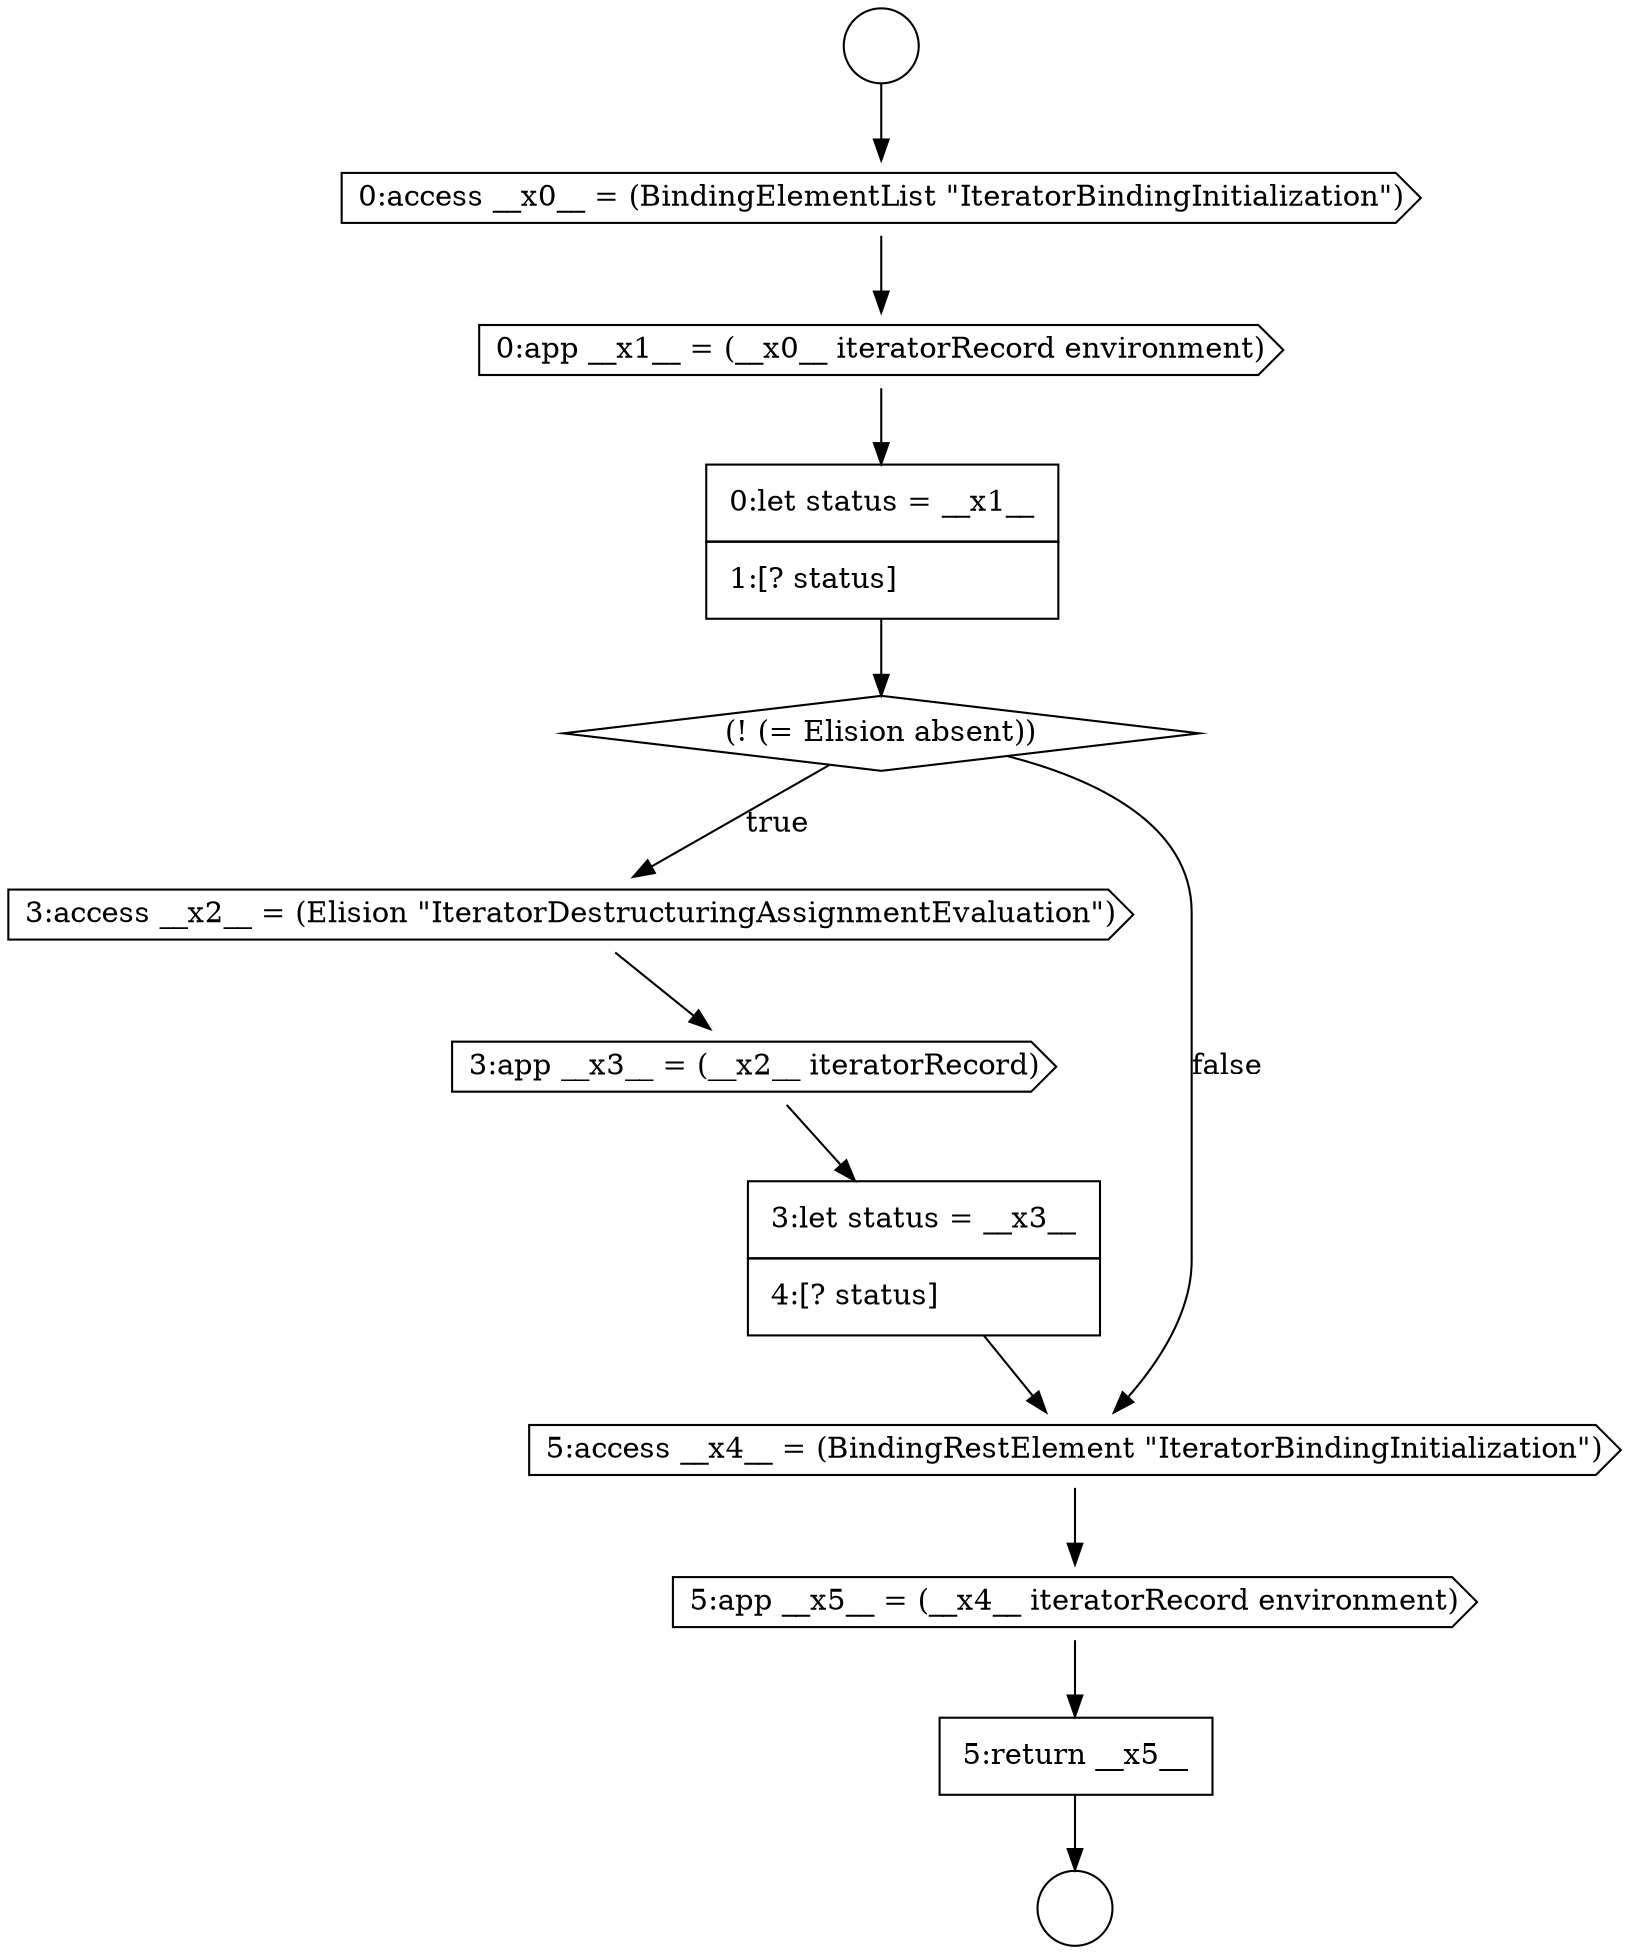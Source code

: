 digraph {
  node5982 [shape=cds, label=<<font color="black">3:access __x2__ = (Elision &quot;IteratorDestructuringAssignmentEvaluation&quot;)</font>> color="black" fillcolor="white" style=filled]
  node5977 [shape=circle label=" " color="black" fillcolor="white" style=filled]
  node5985 [shape=cds, label=<<font color="black">5:access __x4__ = (BindingRestElement &quot;IteratorBindingInitialization&quot;)</font>> color="black" fillcolor="white" style=filled]
  node5983 [shape=cds, label=<<font color="black">3:app __x3__ = (__x2__ iteratorRecord)</font>> color="black" fillcolor="white" style=filled]
  node5978 [shape=cds, label=<<font color="black">0:access __x0__ = (BindingElementList &quot;IteratorBindingInitialization&quot;)</font>> color="black" fillcolor="white" style=filled]
  node5979 [shape=cds, label=<<font color="black">0:app __x1__ = (__x0__ iteratorRecord environment)</font>> color="black" fillcolor="white" style=filled]
  node5984 [shape=none, margin=0, label=<<font color="black">
    <table border="0" cellborder="1" cellspacing="0" cellpadding="10">
      <tr><td align="left">3:let status = __x3__</td></tr>
      <tr><td align="left">4:[? status]</td></tr>
    </table>
  </font>> color="black" fillcolor="white" style=filled]
  node5987 [shape=none, margin=0, label=<<font color="black">
    <table border="0" cellborder="1" cellspacing="0" cellpadding="10">
      <tr><td align="left">5:return __x5__</td></tr>
    </table>
  </font>> color="black" fillcolor="white" style=filled]
  node5976 [shape=circle label=" " color="black" fillcolor="white" style=filled]
  node5980 [shape=none, margin=0, label=<<font color="black">
    <table border="0" cellborder="1" cellspacing="0" cellpadding="10">
      <tr><td align="left">0:let status = __x1__</td></tr>
      <tr><td align="left">1:[? status]</td></tr>
    </table>
  </font>> color="black" fillcolor="white" style=filled]
  node5981 [shape=diamond, label=<<font color="black">(! (= Elision absent))</font>> color="black" fillcolor="white" style=filled]
  node5986 [shape=cds, label=<<font color="black">5:app __x5__ = (__x4__ iteratorRecord environment)</font>> color="black" fillcolor="white" style=filled]
  node5985 -> node5986 [ color="black"]
  node5976 -> node5978 [ color="black"]
  node5980 -> node5981 [ color="black"]
  node5987 -> node5977 [ color="black"]
  node5979 -> node5980 [ color="black"]
  node5984 -> node5985 [ color="black"]
  node5978 -> node5979 [ color="black"]
  node5982 -> node5983 [ color="black"]
  node5983 -> node5984 [ color="black"]
  node5986 -> node5987 [ color="black"]
  node5981 -> node5982 [label=<<font color="black">true</font>> color="black"]
  node5981 -> node5985 [label=<<font color="black">false</font>> color="black"]
}
